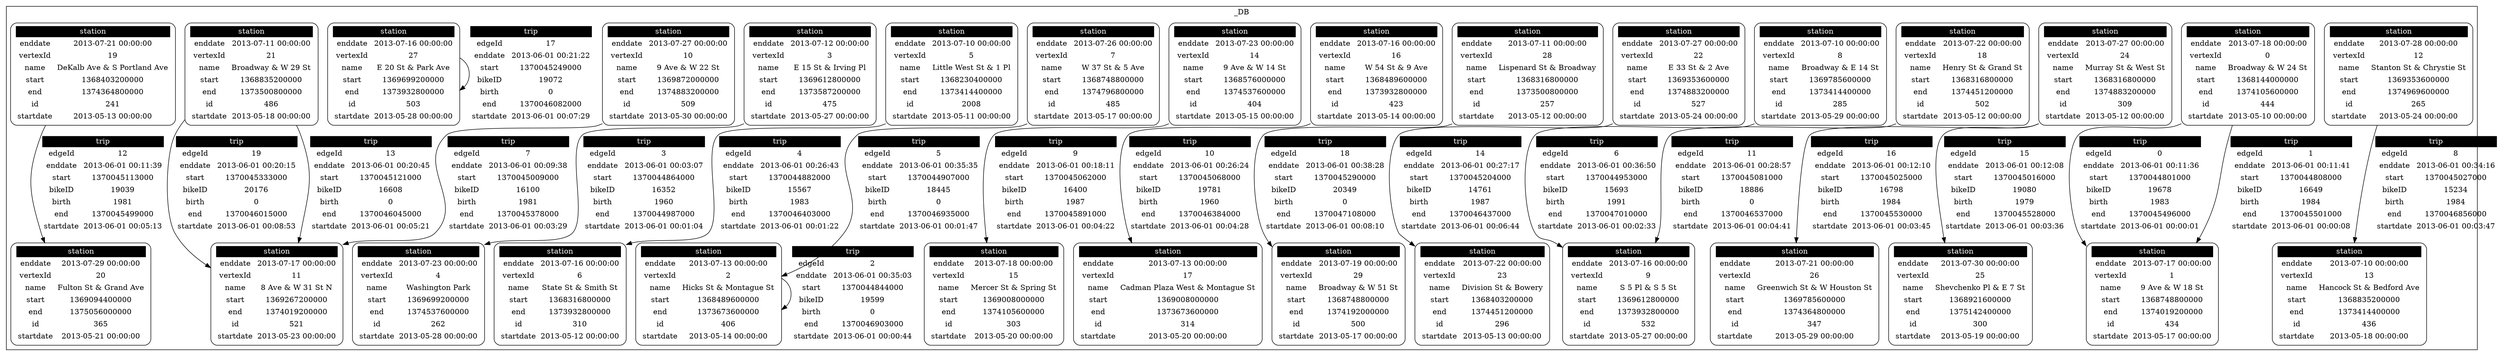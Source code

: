 digraph {

subgraph cluster_g5ecb859569326f7d7f06a2b9{
label="_DB";
v5ecb859569326f7d7f06a2915ecb859569326f7d7f06a2b9 [shape=Mrecord, label=<<font color="#000000"><table border="0" cellborder="0" cellpadding="3"><tr><td colspan="2" bgcolor="#000000"><font color="white">station</font></td></tr><tr><td>enddate</td><td>2013-07-27 00:00:00</td></tr><tr><td>vertexId</td><td>10</td></tr><tr><td>name</td><td>9 Ave &amp; W 22 St</td></tr><tr><td>start</td><td>1369872000000</td></tr><tr><td>end</td><td>1374883200000</td></tr><tr><td>id</td><td>509</td></tr><tr><td>startdate</td><td>2013-05-30 00:00:00</td></tr></table></font>>];
v5ecb859569326f7d7f06a28f5ecb859569326f7d7f06a2b9 [shape=Mrecord, label=<<font color="#000000"><table border="0" cellborder="0" cellpadding="3"><tr><td colspan="2" bgcolor="#000000"><font color="white">station</font></td></tr><tr><td>enddate</td><td>2013-07-10 00:00:00</td></tr><tr><td>vertexId</td><td>8</td></tr><tr><td>name</td><td>Broadway &amp; E 14 St</td></tr><tr><td>start</td><td>1369785600000</td></tr><tr><td>end</td><td>1373414400000</td></tr><tr><td>id</td><td>285</td></tr><tr><td>startdate</td><td>2013-05-29 00:00:00</td></tr></table></font>>];
v5ecb859569326f7d7f06a28d5ecb859569326f7d7f06a2b9 [shape=Mrecord, label=<<font color="#000000"><table border="0" cellborder="0" cellpadding="3"><tr><td colspan="2" bgcolor="#000000"><font color="white">station</font></td></tr><tr><td>enddate</td><td>2013-07-16 00:00:00</td></tr><tr><td>vertexId</td><td>6</td></tr><tr><td>name</td><td>State St &amp; Smith St</td></tr><tr><td>start</td><td>1368316800000</td></tr><tr><td>end</td><td>1373932800000</td></tr><tr><td>id</td><td>310</td></tr><tr><td>startdate</td><td>2013-05-12 00:00:00</td></tr></table></font>>];
v5ecb859569326f7d7f06a2935ecb859569326f7d7f06a2b9 [shape=Mrecord, label=<<font color="#000000"><table border="0" cellborder="0" cellpadding="3"><tr><td colspan="2" bgcolor="#000000"><font color="white">station</font></td></tr><tr><td>enddate</td><td>2013-07-28 00:00:00</td></tr><tr><td>vertexId</td><td>12</td></tr><tr><td>name</td><td>Stanton St &amp; Chrystie St</td></tr><tr><td>start</td><td>1369353600000</td></tr><tr><td>end</td><td>1374969600000</td></tr><tr><td>id</td><td>265</td></tr><tr><td>startdate</td><td>2013-05-24 00:00:00</td></tr></table></font>>];
v5ecb859569326f7d7f06a2875ecb859569326f7d7f06a2b9 [shape=Mrecord, label=<<font color="#000000"><table border="0" cellborder="0" cellpadding="3"><tr><td colspan="2" bgcolor="#000000"><font color="white">station</font></td></tr><tr><td>enddate</td><td>2013-07-18 00:00:00</td></tr><tr><td>vertexId</td><td>0</td></tr><tr><td>name</td><td>Broadway &amp; W 24 St</td></tr><tr><td>start</td><td>1368144000000</td></tr><tr><td>end</td><td>1374105600000</td></tr><tr><td>id</td><td>444</td></tr><tr><td>startdate</td><td>2013-05-10 00:00:00</td></tr></table></font>>];
v5ecb859569326f7d7f06a28b5ecb859569326f7d7f06a2b9 [shape=Mrecord, label=<<font color="#000000"><table border="0" cellborder="0" cellpadding="3"><tr><td colspan="2" bgcolor="#000000"><font color="white">station</font></td></tr><tr><td>enddate</td><td>2013-07-23 00:00:00</td></tr><tr><td>vertexId</td><td>4</td></tr><tr><td>name</td><td>Washington Park</td></tr><tr><td>start</td><td>1369699200000</td></tr><tr><td>end</td><td>1374537600000</td></tr><tr><td>id</td><td>262</td></tr><tr><td>startdate</td><td>2013-05-28 00:00:00</td></tr></table></font>>];
v5ecb859569326f7d7f06a2895ecb859569326f7d7f06a2b9 [shape=Mrecord, label=<<font color="#000000"><table border="0" cellborder="0" cellpadding="3"><tr><td colspan="2" bgcolor="#000000"><font color="white">station</font></td></tr><tr><td>enddate</td><td>2013-07-13 00:00:00</td></tr><tr><td>vertexId</td><td>2</td></tr><tr><td>name</td><td>Hicks St &amp; Montague St</td></tr><tr><td>start</td><td>1368489600000</td></tr><tr><td>end</td><td>1373673600000</td></tr><tr><td>id</td><td>406</td></tr><tr><td>startdate</td><td>2013-05-14 00:00:00</td></tr></table></font>>];
v5ecb859569326f7d7f06a29f5ecb859569326f7d7f06a2b9 [shape=Mrecord, label=<<font color="#000000"><table border="0" cellborder="0" cellpadding="3"><tr><td colspan="2" bgcolor="#000000"><font color="white">station</font></td></tr><tr><td>enddate</td><td>2013-07-27 00:00:00</td></tr><tr><td>vertexId</td><td>24</td></tr><tr><td>name</td><td>Murray St &amp; West St</td></tr><tr><td>start</td><td>1368316800000</td></tr><tr><td>end</td><td>1374883200000</td></tr><tr><td>id</td><td>309</td></tr><tr><td>startdate</td><td>2013-05-12 00:00:00</td></tr></table></font>>];
v5ecb859569326f7d7f06a29d5ecb859569326f7d7f06a2b9 [shape=Mrecord, label=<<font color="#000000"><table border="0" cellborder="0" cellpadding="3"><tr><td colspan="2" bgcolor="#000000"><font color="white">station</font></td></tr><tr><td>enddate</td><td>2013-07-27 00:00:00</td></tr><tr><td>vertexId</td><td>22</td></tr><tr><td>name</td><td>E 33 St &amp; 2 Ave</td></tr><tr><td>start</td><td>1369353600000</td></tr><tr><td>end</td><td>1374883200000</td></tr><tr><td>id</td><td>527</td></tr><tr><td>startdate</td><td>2013-05-24 00:00:00</td></tr></table></font>>];
v5ecb859569326f7d7f06a2a35ecb859569326f7d7f06a2b9 [shape=Mrecord, label=<<font color="#000000"><table border="0" cellborder="0" cellpadding="3"><tr><td colspan="2" bgcolor="#000000"><font color="white">station</font></td></tr><tr><td>enddate</td><td>2013-07-11 00:00:00</td></tr><tr><td>vertexId</td><td>28</td></tr><tr><td>name</td><td>Lispenard St &amp; Broadway</td></tr><tr><td>start</td><td>1368316800000</td></tr><tr><td>end</td><td>1373500800000</td></tr><tr><td>id</td><td>257</td></tr><tr><td>startdate</td><td>2013-05-12 00:00:00</td></tr></table></font>>];
v5ecb859569326f7d7f06a2a15ecb859569326f7d7f06a2b9 [shape=Mrecord, label=<<font color="#000000"><table border="0" cellborder="0" cellpadding="3"><tr><td colspan="2" bgcolor="#000000"><font color="white">station</font></td></tr><tr><td>enddate</td><td>2013-07-21 00:00:00</td></tr><tr><td>vertexId</td><td>26</td></tr><tr><td>name</td><td>Greenwich St &amp; W Houston St</td></tr><tr><td>start</td><td>1369785600000</td></tr><tr><td>end</td><td>1374364800000</td></tr><tr><td>id</td><td>347</td></tr><tr><td>startdate</td><td>2013-05-29 00:00:00</td></tr></table></font>>];
v5ecb859569326f7d7f06a2975ecb859569326f7d7f06a2b9 [shape=Mrecord, label=<<font color="#000000"><table border="0" cellborder="0" cellpadding="3"><tr><td colspan="2" bgcolor="#000000"><font color="white">station</font></td></tr><tr><td>enddate</td><td>2013-07-16 00:00:00</td></tr><tr><td>vertexId</td><td>16</td></tr><tr><td>name</td><td>W 54 St &amp; 9 Ave</td></tr><tr><td>start</td><td>1368489600000</td></tr><tr><td>end</td><td>1373932800000</td></tr><tr><td>id</td><td>423</td></tr><tr><td>startdate</td><td>2013-05-14 00:00:00</td></tr></table></font>>];
v5ecb859569326f7d7f06a2955ecb859569326f7d7f06a2b9 [shape=Mrecord, label=<<font color="#000000"><table border="0" cellborder="0" cellpadding="3"><tr><td colspan="2" bgcolor="#000000"><font color="white">station</font></td></tr><tr><td>enddate</td><td>2013-07-23 00:00:00</td></tr><tr><td>vertexId</td><td>14</td></tr><tr><td>name</td><td>9 Ave &amp; W 14 St</td></tr><tr><td>start</td><td>1368576000000</td></tr><tr><td>end</td><td>1374537600000</td></tr><tr><td>id</td><td>404</td></tr><tr><td>startdate</td><td>2013-05-15 00:00:00</td></tr></table></font>>];
v5ecb859569326f7d7f06a29b5ecb859569326f7d7f06a2b9 [shape=Mrecord, label=<<font color="#000000"><table border="0" cellborder="0" cellpadding="3"><tr><td colspan="2" bgcolor="#000000"><font color="white">station</font></td></tr><tr><td>enddate</td><td>2013-07-29 00:00:00</td></tr><tr><td>vertexId</td><td>20</td></tr><tr><td>name</td><td>Fulton St &amp; Grand Ave</td></tr><tr><td>start</td><td>1369094400000</td></tr><tr><td>end</td><td>1375056000000</td></tr><tr><td>id</td><td>365</td></tr><tr><td>startdate</td><td>2013-05-21 00:00:00</td></tr></table></font>>];
v5ecb859569326f7d7f06a2995ecb859569326f7d7f06a2b9 [shape=Mrecord, label=<<font color="#000000"><table border="0" cellborder="0" cellpadding="3"><tr><td colspan="2" bgcolor="#000000"><font color="white">station</font></td></tr><tr><td>enddate</td><td>2013-07-22 00:00:00</td></tr><tr><td>vertexId</td><td>18</td></tr><tr><td>name</td><td>Henry St &amp; Grand St</td></tr><tr><td>start</td><td>1368316800000</td></tr><tr><td>end</td><td>1374451200000</td></tr><tr><td>id</td><td>502</td></tr><tr><td>startdate</td><td>2013-05-12 00:00:00</td></tr></table></font>>];
v5ecb859569326f7d7f06a2925ecb859569326f7d7f06a2b9 [shape=Mrecord, label=<<font color="#000000"><table border="0" cellborder="0" cellpadding="3"><tr><td colspan="2" bgcolor="#000000"><font color="white">station</font></td></tr><tr><td>enddate</td><td>2013-07-17 00:00:00</td></tr><tr><td>vertexId</td><td>11</td></tr><tr><td>name</td><td>8 Ave &amp; W 31 St N</td></tr><tr><td>start</td><td>1369267200000</td></tr><tr><td>end</td><td>1374019200000</td></tr><tr><td>id</td><td>521</td></tr><tr><td>startdate</td><td>2013-05-23 00:00:00</td></tr></table></font>>];
v5ecb859569326f7d7f06a2905ecb859569326f7d7f06a2b9 [shape=Mrecord, label=<<font color="#000000"><table border="0" cellborder="0" cellpadding="3"><tr><td colspan="2" bgcolor="#000000"><font color="white">station</font></td></tr><tr><td>enddate</td><td>2013-07-16 00:00:00</td></tr><tr><td>vertexId</td><td>9</td></tr><tr><td>name</td><td>S 5 Pl &amp; S 5 St</td></tr><tr><td>start</td><td>1369612800000</td></tr><tr><td>end</td><td>1373932800000</td></tr><tr><td>id</td><td>532</td></tr><tr><td>startdate</td><td>2013-05-27 00:00:00</td></tr></table></font>>];
v5ecb859569326f7d7f06a28e5ecb859569326f7d7f06a2b9 [shape=Mrecord, label=<<font color="#000000"><table border="0" cellborder="0" cellpadding="3"><tr><td colspan="2" bgcolor="#000000"><font color="white">station</font></td></tr><tr><td>enddate</td><td>2013-07-26 00:00:00</td></tr><tr><td>vertexId</td><td>7</td></tr><tr><td>name</td><td>W 37 St &amp; 5 Ave</td></tr><tr><td>start</td><td>1368748800000</td></tr><tr><td>end</td><td>1374796800000</td></tr><tr><td>id</td><td>485</td></tr><tr><td>startdate</td><td>2013-05-17 00:00:00</td></tr></table></font>>];
v5ecb859569326f7d7f06a2945ecb859569326f7d7f06a2b9 [shape=Mrecord, label=<<font color="#000000"><table border="0" cellborder="0" cellpadding="3"><tr><td colspan="2" bgcolor="#000000"><font color="white">station</font></td></tr><tr><td>enddate</td><td>2013-07-10 00:00:00</td></tr><tr><td>vertexId</td><td>13</td></tr><tr><td>name</td><td>Hancock St &amp; Bedford Ave</td></tr><tr><td>start</td><td>1368835200000</td></tr><tr><td>end</td><td>1373414400000</td></tr><tr><td>id</td><td>436</td></tr><tr><td>startdate</td><td>2013-05-18 00:00:00</td></tr></table></font>>];
v5ecb859569326f7d7f06a2885ecb859569326f7d7f06a2b9 [shape=Mrecord, label=<<font color="#000000"><table border="0" cellborder="0" cellpadding="3"><tr><td colspan="2" bgcolor="#000000"><font color="white">station</font></td></tr><tr><td>enddate</td><td>2013-07-17 00:00:00</td></tr><tr><td>vertexId</td><td>1</td></tr><tr><td>name</td><td>9 Ave &amp; W 18 St</td></tr><tr><td>start</td><td>1368748800000</td></tr><tr><td>end</td><td>1374019200000</td></tr><tr><td>id</td><td>434</td></tr><tr><td>startdate</td><td>2013-05-17 00:00:00</td></tr></table></font>>];
v5ecb859569326f7d7f06a28c5ecb859569326f7d7f06a2b9 [shape=Mrecord, label=<<font color="#000000"><table border="0" cellborder="0" cellpadding="3"><tr><td colspan="2" bgcolor="#000000"><font color="white">station</font></td></tr><tr><td>enddate</td><td>2013-07-10 00:00:00</td></tr><tr><td>vertexId</td><td>5</td></tr><tr><td>name</td><td>Little West St &amp; 1 Pl</td></tr><tr><td>start</td><td>1368230400000</td></tr><tr><td>end</td><td>1373414400000</td></tr><tr><td>id</td><td>2008</td></tr><tr><td>startdate</td><td>2013-05-11 00:00:00</td></tr></table></font>>];
v5ecb859569326f7d7f06a28a5ecb859569326f7d7f06a2b9 [shape=Mrecord, label=<<font color="#000000"><table border="0" cellborder="0" cellpadding="3"><tr><td colspan="2" bgcolor="#000000"><font color="white">station</font></td></tr><tr><td>enddate</td><td>2013-07-12 00:00:00</td></tr><tr><td>vertexId</td><td>3</td></tr><tr><td>name</td><td>E 15 St &amp; Irving Pl</td></tr><tr><td>start</td><td>1369612800000</td></tr><tr><td>end</td><td>1373587200000</td></tr><tr><td>id</td><td>475</td></tr><tr><td>startdate</td><td>2013-05-27 00:00:00</td></tr></table></font>>];
v5ecb859569326f7d7f06a2a05ecb859569326f7d7f06a2b9 [shape=Mrecord, label=<<font color="#000000"><table border="0" cellborder="0" cellpadding="3"><tr><td colspan="2" bgcolor="#000000"><font color="white">station</font></td></tr><tr><td>enddate</td><td>2013-07-30 00:00:00</td></tr><tr><td>vertexId</td><td>25</td></tr><tr><td>name</td><td>Shevchenko Pl &amp; E 7 St</td></tr><tr><td>start</td><td>1368921600000</td></tr><tr><td>end</td><td>1375142400000</td></tr><tr><td>id</td><td>300</td></tr><tr><td>startdate</td><td>2013-05-19 00:00:00</td></tr></table></font>>];
v5ecb859569326f7d7f06a29e5ecb859569326f7d7f06a2b9 [shape=Mrecord, label=<<font color="#000000"><table border="0" cellborder="0" cellpadding="3"><tr><td colspan="2" bgcolor="#000000"><font color="white">station</font></td></tr><tr><td>enddate</td><td>2013-07-22 00:00:00</td></tr><tr><td>vertexId</td><td>23</td></tr><tr><td>name</td><td>Division St &amp; Bowery</td></tr><tr><td>start</td><td>1368403200000</td></tr><tr><td>end</td><td>1374451200000</td></tr><tr><td>id</td><td>296</td></tr><tr><td>startdate</td><td>2013-05-13 00:00:00</td></tr></table></font>>];
v5ecb859569326f7d7f06a2a45ecb859569326f7d7f06a2b9 [shape=Mrecord, label=<<font color="#000000"><table border="0" cellborder="0" cellpadding="3"><tr><td colspan="2" bgcolor="#000000"><font color="white">station</font></td></tr><tr><td>enddate</td><td>2013-07-19 00:00:00</td></tr><tr><td>vertexId</td><td>29</td></tr><tr><td>name</td><td>Broadway &amp; W 51 St</td></tr><tr><td>start</td><td>1368748800000</td></tr><tr><td>end</td><td>1374192000000</td></tr><tr><td>id</td><td>500</td></tr><tr><td>startdate</td><td>2013-05-17 00:00:00</td></tr></table></font>>];
v5ecb859569326f7d7f06a2a25ecb859569326f7d7f06a2b9 [shape=Mrecord, label=<<font color="#000000"><table border="0" cellborder="0" cellpadding="3"><tr><td colspan="2" bgcolor="#000000"><font color="white">station</font></td></tr><tr><td>enddate</td><td>2013-07-16 00:00:00</td></tr><tr><td>vertexId</td><td>27</td></tr><tr><td>name</td><td>E 20 St &amp; Park Ave</td></tr><tr><td>start</td><td>1369699200000</td></tr><tr><td>end</td><td>1373932800000</td></tr><tr><td>id</td><td>503</td></tr><tr><td>startdate</td><td>2013-05-28 00:00:00</td></tr></table></font>>];
v5ecb859569326f7d7f06a2985ecb859569326f7d7f06a2b9 [shape=Mrecord, label=<<font color="#000000"><table border="0" cellborder="0" cellpadding="3"><tr><td colspan="2" bgcolor="#000000"><font color="white">station</font></td></tr><tr><td>enddate</td><td>2013-07-13 00:00:00</td></tr><tr><td>vertexId</td><td>17</td></tr><tr><td>name</td><td>Cadman Plaza West &amp; Montague St</td></tr><tr><td>start</td><td>1369008000000</td></tr><tr><td>end</td><td>1373673600000</td></tr><tr><td>id</td><td>314</td></tr><tr><td>startdate</td><td>2013-05-20 00:00:00</td></tr></table></font>>];
v5ecb859569326f7d7f06a2965ecb859569326f7d7f06a2b9 [shape=Mrecord, label=<<font color="#000000"><table border="0" cellborder="0" cellpadding="3"><tr><td colspan="2" bgcolor="#000000"><font color="white">station</font></td></tr><tr><td>enddate</td><td>2013-07-18 00:00:00</td></tr><tr><td>vertexId</td><td>15</td></tr><tr><td>name</td><td>Mercer St &amp; Spring St</td></tr><tr><td>start</td><td>1369008000000</td></tr><tr><td>end</td><td>1374105600000</td></tr><tr><td>id</td><td>303</td></tr><tr><td>startdate</td><td>2013-05-20 00:00:00</td></tr></table></font>>];
v5ecb859569326f7d7f06a29c5ecb859569326f7d7f06a2b9 [shape=Mrecord, label=<<font color="#000000"><table border="0" cellborder="0" cellpadding="3"><tr><td colspan="2" bgcolor="#000000"><font color="white">station</font></td></tr><tr><td>enddate</td><td>2013-07-11 00:00:00</td></tr><tr><td>vertexId</td><td>21</td></tr><tr><td>name</td><td>Broadway &amp; W 29 St</td></tr><tr><td>start</td><td>1368835200000</td></tr><tr><td>end</td><td>1373500800000</td></tr><tr><td>id</td><td>486</td></tr><tr><td>startdate</td><td>2013-05-18 00:00:00</td></tr></table></font>>];
v5ecb859569326f7d7f06a29a5ecb859569326f7d7f06a2b9 [shape=Mrecord, label=<<font color="#000000"><table border="0" cellborder="0" cellpadding="3"><tr><td colspan="2" bgcolor="#000000"><font color="white">station</font></td></tr><tr><td>enddate</td><td>2013-07-21 00:00:00</td></tr><tr><td>vertexId</td><td>19</td></tr><tr><td>name</td><td>DeKalb Ave &amp; S Portland Ave</td></tr><tr><td>start</td><td>1368403200000</td></tr><tr><td>end</td><td>1374364800000</td></tr><tr><td>id</td><td>241</td></tr><tr><td>startdate</td><td>2013-05-13 00:00:00</td></tr></table></font>>];
v5ecb859569326f7d7f06a29a5ecb859569326f7d7f06a2b9->v5ecb859569326f7d7f06a29b5ecb859569326f7d7f06a2b9 [label=<<font color="#000000"><table border="0" cellborder="0" cellpadding="3"><tr><td colspan="2" bgcolor="#000000"><font color="white">trip</font></td></tr><tr><td>edgeId</td><td>12</td></tr><tr><td>enddate</td><td>2013-06-01 00:11:39</td></tr><tr><td>start</td><td>1370045113000</td></tr><tr><td>bikeID</td><td>19039</td></tr><tr><td>birth</td><td>1981</td></tr><tr><td>end</td><td>1370045499000</td></tr><tr><td>startdate</td><td>2013-06-01 00:05:13</td></tr></table></font>>];
v5ecb859569326f7d7f06a2975ecb859569326f7d7f06a2b9->v5ecb859569326f7d7f06a2985ecb859569326f7d7f06a2b9 [label=<<font color="#000000"><table border="0" cellborder="0" cellpadding="3"><tr><td colspan="2" bgcolor="#000000"><font color="white">trip</font></td></tr><tr><td>edgeId</td><td>10</td></tr><tr><td>enddate</td><td>2013-06-01 00:26:24</td></tr><tr><td>start</td><td>1370045068000</td></tr><tr><td>bikeID</td><td>19781</td></tr><tr><td>birth</td><td>1960</td></tr><tr><td>end</td><td>1370046384000</td></tr><tr><td>startdate</td><td>2013-06-01 00:04:28</td></tr></table></font>>];
v5ecb859569326f7d7f06a2935ecb859569326f7d7f06a2b9->v5ecb859569326f7d7f06a2945ecb859569326f7d7f06a2b9 [label=<<font color="#000000"><table border="0" cellborder="0" cellpadding="3"><tr><td colspan="2" bgcolor="#000000"><font color="white">trip</font></td></tr><tr><td>edgeId</td><td>8</td></tr><tr><td>enddate</td><td>2013-06-01 00:34:16</td></tr><tr><td>start</td><td>1370045027000</td></tr><tr><td>bikeID</td><td>15234</td></tr><tr><td>birth</td><td>1984</td></tr><tr><td>end</td><td>1370046856000</td></tr><tr><td>startdate</td><td>2013-06-01 00:03:47</td></tr></table></font>>];
v5ecb859569326f7d7f06a29d5ecb859569326f7d7f06a2b9->v5ecb859569326f7d7f06a29e5ecb859569326f7d7f06a2b9 [label=<<font color="#000000"><table border="0" cellborder="0" cellpadding="3"><tr><td colspan="2" bgcolor="#000000"><font color="white">trip</font></td></tr><tr><td>edgeId</td><td>14</td></tr><tr><td>enddate</td><td>2013-06-01 00:27:17</td></tr><tr><td>start</td><td>1370045204000</td></tr><tr><td>bikeID</td><td>14761</td></tr><tr><td>birth</td><td>1987</td></tr><tr><td>end</td><td>1370046437000</td></tr><tr><td>startdate</td><td>2013-06-01 00:06:44</td></tr></table></font>>];
v5ecb859569326f7d7f06a2895ecb859569326f7d7f06a2b9->v5ecb859569326f7d7f06a2895ecb859569326f7d7f06a2b9 [label=<<font color="#000000"><table border="0" cellborder="0" cellpadding="3"><tr><td colspan="2" bgcolor="#000000"><font color="white">trip</font></td></tr><tr><td>edgeId</td><td>2</td></tr><tr><td>enddate</td><td>2013-06-01 00:35:03</td></tr><tr><td>start</td><td>1370044844000</td></tr><tr><td>bikeID</td><td>19599</td></tr><tr><td>birth</td><td>0</td></tr><tr><td>end</td><td>1370046903000</td></tr><tr><td>startdate</td><td>2013-06-01 00:00:44</td></tr></table></font>>];
v5ecb859569326f7d7f06a2875ecb859569326f7d7f06a2b9->v5ecb859569326f7d7f06a2885ecb859569326f7d7f06a2b9 [label=<<font color="#000000"><table border="0" cellborder="0" cellpadding="3"><tr><td colspan="2" bgcolor="#000000"><font color="white">trip</font></td></tr><tr><td>edgeId</td><td>0</td></tr><tr><td>enddate</td><td>2013-06-01 00:11:36</td></tr><tr><td>start</td><td>1370044801000</td></tr><tr><td>bikeID</td><td>19678</td></tr><tr><td>birth</td><td>1983</td></tr><tr><td>end</td><td>1370045496000</td></tr><tr><td>startdate</td><td>2013-06-01 00:00:01</td></tr></table></font>>];
v5ecb859569326f7d7f06a28f5ecb859569326f7d7f06a2b9->v5ecb859569326f7d7f06a2905ecb859569326f7d7f06a2b9 [label=<<font color="#000000"><table border="0" cellborder="0" cellpadding="3"><tr><td colspan="2" bgcolor="#000000"><font color="white">trip</font></td></tr><tr><td>edgeId</td><td>6</td></tr><tr><td>enddate</td><td>2013-06-01 00:36:50</td></tr><tr><td>start</td><td>1370044953000</td></tr><tr><td>bikeID</td><td>15693</td></tr><tr><td>birth</td><td>1991</td></tr><tr><td>end</td><td>1370047010000</td></tr><tr><td>startdate</td><td>2013-06-01 00:02:33</td></tr></table></font>>];
v5ecb859569326f7d7f06a28c5ecb859569326f7d7f06a2b9->v5ecb859569326f7d7f06a28d5ecb859569326f7d7f06a2b9 [label=<<font color="#000000"><table border="0" cellborder="0" cellpadding="3"><tr><td colspan="2" bgcolor="#000000"><font color="white">trip</font></td></tr><tr><td>edgeId</td><td>4</td></tr><tr><td>enddate</td><td>2013-06-01 00:26:43</td></tr><tr><td>start</td><td>1370044882000</td></tr><tr><td>bikeID</td><td>15567</td></tr><tr><td>birth</td><td>1983</td></tr><tr><td>end</td><td>1370046403000</td></tr><tr><td>startdate</td><td>2013-06-01 00:01:22</td></tr></table></font>>];
v5ecb859569326f7d7f06a2a35ecb859569326f7d7f06a2b9->v5ecb859569326f7d7f06a2a45ecb859569326f7d7f06a2b9 [label=<<font color="#000000"><table border="0" cellborder="0" cellpadding="3"><tr><td colspan="2" bgcolor="#000000"><font color="white">trip</font></td></tr><tr><td>edgeId</td><td>18</td></tr><tr><td>enddate</td><td>2013-06-01 00:38:28</td></tr><tr><td>start</td><td>1370045290000</td></tr><tr><td>bikeID</td><td>20349</td></tr><tr><td>birth</td><td>0</td></tr><tr><td>end</td><td>1370047108000</td></tr><tr><td>startdate</td><td>2013-06-01 00:08:10</td></tr></table></font>>];
v5ecb859569326f7d7f06a29f5ecb859569326f7d7f06a2b9->v5ecb859569326f7d7f06a2a15ecb859569326f7d7f06a2b9 [label=<<font color="#000000"><table border="0" cellborder="0" cellpadding="3"><tr><td colspan="2" bgcolor="#000000"><font color="white">trip</font></td></tr><tr><td>edgeId</td><td>16</td></tr><tr><td>enddate</td><td>2013-06-01 00:12:10</td></tr><tr><td>start</td><td>1370045025000</td></tr><tr><td>bikeID</td><td>16798</td></tr><tr><td>birth</td><td>1984</td></tr><tr><td>end</td><td>1370045530000</td></tr><tr><td>startdate</td><td>2013-06-01 00:03:45</td></tr></table></font>>];
v5ecb859569326f7d7f06a29c5ecb859569326f7d7f06a2b9->v5ecb859569326f7d7f06a2925ecb859569326f7d7f06a2b9 [label=<<font color="#000000"><table border="0" cellborder="0" cellpadding="3"><tr><td colspan="2" bgcolor="#000000"><font color="white">trip</font></td></tr><tr><td>edgeId</td><td>13</td></tr><tr><td>enddate</td><td>2013-06-01 00:20:45</td></tr><tr><td>start</td><td>1370045121000</td></tr><tr><td>bikeID</td><td>16608</td></tr><tr><td>birth</td><td>0</td></tr><tr><td>end</td><td>1370046045000</td></tr><tr><td>startdate</td><td>2013-06-01 00:05:21</td></tr></table></font>>];
v5ecb859569326f7d7f06a2995ecb859569326f7d7f06a2b9->v5ecb859569326f7d7f06a2905ecb859569326f7d7f06a2b9 [label=<<font color="#000000"><table border="0" cellborder="0" cellpadding="3"><tr><td colspan="2" bgcolor="#000000"><font color="white">trip</font></td></tr><tr><td>edgeId</td><td>11</td></tr><tr><td>enddate</td><td>2013-06-01 00:28:57</td></tr><tr><td>start</td><td>1370045081000</td></tr><tr><td>bikeID</td><td>18886</td></tr><tr><td>birth</td><td>0</td></tr><tr><td>end</td><td>1370046537000</td></tr><tr><td>startdate</td><td>2013-06-01 00:04:41</td></tr></table></font>>];
v5ecb859569326f7d7f06a2955ecb859569326f7d7f06a2b9->v5ecb859569326f7d7f06a2965ecb859569326f7d7f06a2b9 [label=<<font color="#000000"><table border="0" cellborder="0" cellpadding="3"><tr><td colspan="2" bgcolor="#000000"><font color="white">trip</font></td></tr><tr><td>edgeId</td><td>9</td></tr><tr><td>enddate</td><td>2013-06-01 00:18:11</td></tr><tr><td>start</td><td>1370045062000</td></tr><tr><td>bikeID</td><td>16400</td></tr><tr><td>birth</td><td>1987</td></tr><tr><td>end</td><td>1370045891000</td></tr><tr><td>startdate</td><td>2013-06-01 00:04:22</td></tr></table></font>>];
v5ecb859569326f7d7f06a29f5ecb859569326f7d7f06a2b9->v5ecb859569326f7d7f06a2a05ecb859569326f7d7f06a2b9 [label=<<font color="#000000"><table border="0" cellborder="0" cellpadding="3"><tr><td colspan="2" bgcolor="#000000"><font color="white">trip</font></td></tr><tr><td>edgeId</td><td>15</td></tr><tr><td>enddate</td><td>2013-06-01 00:12:08</td></tr><tr><td>start</td><td>1370045016000</td></tr><tr><td>bikeID</td><td>19080</td></tr><tr><td>birth</td><td>1979</td></tr><tr><td>end</td><td>1370045528000</td></tr><tr><td>startdate</td><td>2013-06-01 00:03:36</td></tr></table></font>>];
v5ecb859569326f7d7f06a28a5ecb859569326f7d7f06a2b9->v5ecb859569326f7d7f06a28b5ecb859569326f7d7f06a2b9 [label=<<font color="#000000"><table border="0" cellborder="0" cellpadding="3"><tr><td colspan="2" bgcolor="#000000"><font color="white">trip</font></td></tr><tr><td>edgeId</td><td>3</td></tr><tr><td>enddate</td><td>2013-06-01 00:03:07</td></tr><tr><td>start</td><td>1370044864000</td></tr><tr><td>bikeID</td><td>16352</td></tr><tr><td>birth</td><td>1960</td></tr><tr><td>end</td><td>1370044987000</td></tr><tr><td>startdate</td><td>2013-06-01 00:01:04</td></tr></table></font>>];
v5ecb859569326f7d7f06a2875ecb859569326f7d7f06a2b9->v5ecb859569326f7d7f06a2885ecb859569326f7d7f06a2b9 [label=<<font color="#000000"><table border="0" cellborder="0" cellpadding="3"><tr><td colspan="2" bgcolor="#000000"><font color="white">trip</font></td></tr><tr><td>edgeId</td><td>1</td></tr><tr><td>enddate</td><td>2013-06-01 00:11:41</td></tr><tr><td>start</td><td>1370044808000</td></tr><tr><td>bikeID</td><td>16649</td></tr><tr><td>birth</td><td>1984</td></tr><tr><td>end</td><td>1370045501000</td></tr><tr><td>startdate</td><td>2013-06-01 00:00:08</td></tr></table></font>>];
v5ecb859569326f7d7f06a2915ecb859569326f7d7f06a2b9->v5ecb859569326f7d7f06a2925ecb859569326f7d7f06a2b9 [label=<<font color="#000000"><table border="0" cellborder="0" cellpadding="3"><tr><td colspan="2" bgcolor="#000000"><font color="white">trip</font></td></tr><tr><td>edgeId</td><td>7</td></tr><tr><td>enddate</td><td>2013-06-01 00:09:38</td></tr><tr><td>start</td><td>1370045009000</td></tr><tr><td>bikeID</td><td>16100</td></tr><tr><td>birth</td><td>1981</td></tr><tr><td>end</td><td>1370045378000</td></tr><tr><td>startdate</td><td>2013-06-01 00:03:29</td></tr></table></font>>];
v5ecb859569326f7d7f06a28e5ecb859569326f7d7f06a2b9->v5ecb859569326f7d7f06a2895ecb859569326f7d7f06a2b9 [label=<<font color="#000000"><table border="0" cellborder="0" cellpadding="3"><tr><td colspan="2" bgcolor="#000000"><font color="white">trip</font></td></tr><tr><td>edgeId</td><td>5</td></tr><tr><td>enddate</td><td>2013-06-01 00:35:35</td></tr><tr><td>start</td><td>1370044907000</td></tr><tr><td>bikeID</td><td>18445</td></tr><tr><td>birth</td><td>0</td></tr><tr><td>end</td><td>1370046935000</td></tr><tr><td>startdate</td><td>2013-06-01 00:01:47</td></tr></table></font>>];
v5ecb859569326f7d7f06a29c5ecb859569326f7d7f06a2b9->v5ecb859569326f7d7f06a2925ecb859569326f7d7f06a2b9 [label=<<font color="#000000"><table border="0" cellborder="0" cellpadding="3"><tr><td colspan="2" bgcolor="#000000"><font color="white">trip</font></td></tr><tr><td>edgeId</td><td>19</td></tr><tr><td>enddate</td><td>2013-06-01 00:20:15</td></tr><tr><td>start</td><td>1370045333000</td></tr><tr><td>bikeID</td><td>20176</td></tr><tr><td>birth</td><td>0</td></tr><tr><td>end</td><td>1370046015000</td></tr><tr><td>startdate</td><td>2013-06-01 00:08:53</td></tr></table></font>>];
v5ecb859569326f7d7f06a2a25ecb859569326f7d7f06a2b9->v5ecb859569326f7d7f06a2a25ecb859569326f7d7f06a2b9 [label=<<font color="#000000"><table border="0" cellborder="0" cellpadding="3"><tr><td colspan="2" bgcolor="#000000"><font color="white">trip</font></td></tr><tr><td>edgeId</td><td>17</td></tr><tr><td>enddate</td><td>2013-06-01 00:21:22</td></tr><tr><td>start</td><td>1370045249000</td></tr><tr><td>bikeID</td><td>19072</td></tr><tr><td>birth</td><td>0</td></tr><tr><td>end</td><td>1370046082000</td></tr><tr><td>startdate</td><td>2013-06-01 00:07:29</td></tr></table></font>>];
}

}
